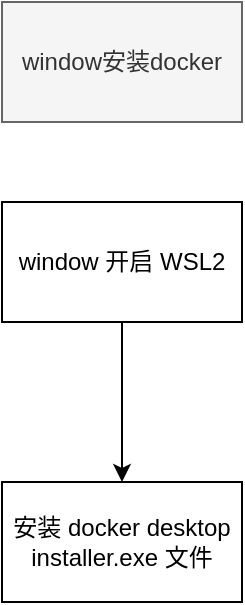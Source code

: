 <mxfile version="18.0.6" type="github">
  <diagram id="JgQjzqxNZNQIqvgPIzJD" name="第 1 页">
    <mxGraphModel dx="778" dy="803" grid="1" gridSize="10" guides="1" tooltips="1" connect="1" arrows="1" fold="1" page="1" pageScale="1" pageWidth="827" pageHeight="1169" math="0" shadow="0">
      <root>
        <mxCell id="0" />
        <mxCell id="1" parent="0" />
        <mxCell id="jqA8BkCCrT_3fO1ljEBm-1" value="window安装docker" style="rounded=0;whiteSpace=wrap;html=1;fillColor=#f5f5f5;fontColor=#333333;strokeColor=#666666;" vertex="1" parent="1">
          <mxGeometry x="30" y="40" width="120" height="60" as="geometry" />
        </mxCell>
        <mxCell id="jqA8BkCCrT_3fO1ljEBm-4" value="" style="edgeStyle=orthogonalEdgeStyle;rounded=0;orthogonalLoop=1;jettySize=auto;html=1;" edge="1" parent="1" source="jqA8BkCCrT_3fO1ljEBm-2" target="jqA8BkCCrT_3fO1ljEBm-3">
          <mxGeometry relative="1" as="geometry" />
        </mxCell>
        <mxCell id="jqA8BkCCrT_3fO1ljEBm-2" value="window 开启 WSL2" style="rounded=0;whiteSpace=wrap;html=1;" vertex="1" parent="1">
          <mxGeometry x="30" y="140" width="120" height="60" as="geometry" />
        </mxCell>
        <mxCell id="jqA8BkCCrT_3fO1ljEBm-3" value="安装 docker desktop installer.exe 文件" style="rounded=0;whiteSpace=wrap;html=1;" vertex="1" parent="1">
          <mxGeometry x="30" y="280" width="120" height="60" as="geometry" />
        </mxCell>
      </root>
    </mxGraphModel>
  </diagram>
</mxfile>
